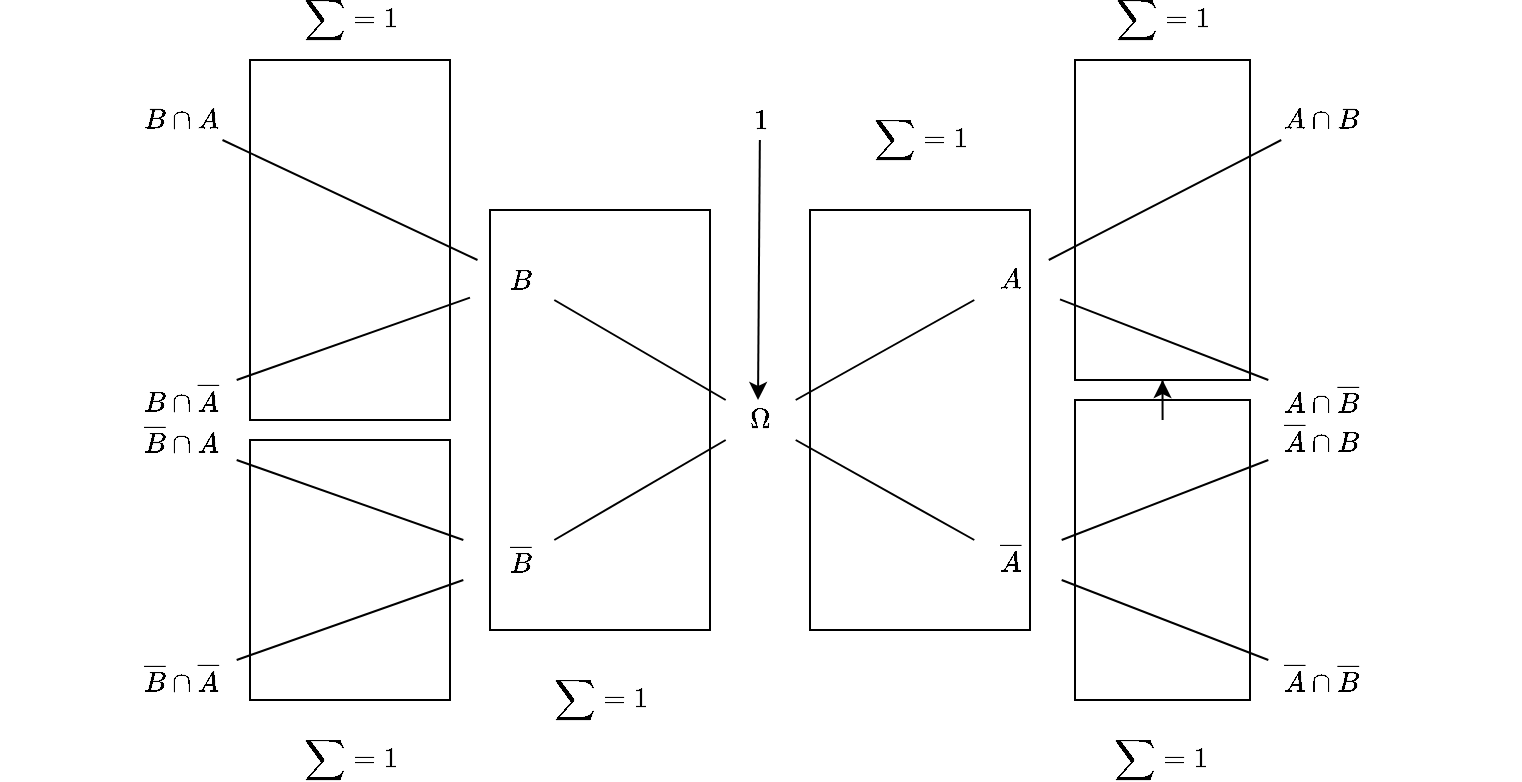 <mxfile version="14.5.1" type="device"><diagram id="26C-0r30iPGCOq72jHB2" name="Page-1"><mxGraphModel dx="1086" dy="776" grid="1" gridSize="10" guides="1" tooltips="1" connect="1" arrows="1" fold="1" page="1" pageScale="1" pageWidth="827" pageHeight="1169" math="1" shadow="0"><root><mxCell id="0"/><mxCell id="1" parent="0"/><mxCell id="dtRXZN8I1QePHF_Sr7WB-2" value="$$\Omega$$" style="text;html=1;align=center;verticalAlign=middle;resizable=0;points=[];autosize=1;" parent="1" vertex="1"><mxGeometry x="360" y="250" width="90" height="20" as="geometry"/></mxCell><mxCell id="dtRXZN8I1QePHF_Sr7WB-3" value="$$A$$" style="text;html=1;align=center;verticalAlign=middle;resizable=0;points=[];autosize=1;" parent="1" vertex="1"><mxGeometry x="505" y="180" width="50" height="20" as="geometry"/></mxCell><mxCell id="dtRXZN8I1QePHF_Sr7WB-4" value="$$\overline{A}$$" style="text;html=1;align=center;verticalAlign=middle;resizable=0;points=[];autosize=1;" parent="1" vertex="1"><mxGeometry x="480" y="320" width="100" height="20" as="geometry"/></mxCell><mxCell id="dtRXZN8I1QePHF_Sr7WB-6" value="" style="endArrow=none;html=1;" parent="1" source="dtRXZN8I1QePHF_Sr7WB-2" target="dtRXZN8I1QePHF_Sr7WB-3" edge="1"><mxGeometry width="50" height="50" relative="1" as="geometry"><mxPoint x="430" y="250" as="sourcePoint"/><mxPoint x="479" y="230" as="targetPoint"/></mxGeometry></mxCell><mxCell id="dtRXZN8I1QePHF_Sr7WB-7" value="" style="endArrow=none;html=1;" parent="1" source="dtRXZN8I1QePHF_Sr7WB-2" target="dtRXZN8I1QePHF_Sr7WB-4" edge="1"><mxGeometry width="50" height="50" relative="1" as="geometry"><mxPoint x="420" y="273" as="sourcePoint"/><mxPoint x="488.6" y="249.48" as="targetPoint"/></mxGeometry></mxCell><mxCell id="dtRXZN8I1QePHF_Sr7WB-8" value="$$A \cap B$$" style="text;html=1;align=center;verticalAlign=middle;resizable=0;points=[];autosize=1;" parent="1" vertex="1"><mxGeometry x="640" y="100" width="90" height="20" as="geometry"/></mxCell><mxCell id="dtRXZN8I1QePHF_Sr7WB-9" value="$$A \cap \overline{B}$$" style="text;html=1;align=center;verticalAlign=middle;resizable=0;points=[];autosize=1;" parent="1" vertex="1"><mxGeometry x="615" y="240" width="140" height="20" as="geometry"/></mxCell><mxCell id="dtRXZN8I1QePHF_Sr7WB-10" value="$$\overline{A} \cap {B}$$" style="text;html=1;align=center;verticalAlign=middle;resizable=0;points=[];autosize=1;" parent="1" vertex="1"><mxGeometry x="610" y="260" width="150" height="20" as="geometry"/></mxCell><mxCell id="dtRXZN8I1QePHF_Sr7WB-11" value="$$\overline{A} \cap \overline{B}$$" style="text;html=1;align=center;verticalAlign=middle;resizable=0;points=[];autosize=1;" parent="1" vertex="1"><mxGeometry x="585" y="380" width="200" height="20" as="geometry"/></mxCell><mxCell id="dtRXZN8I1QePHF_Sr7WB-12" value="" style="endArrow=none;html=1;" parent="1" source="dtRXZN8I1QePHF_Sr7WB-3" target="dtRXZN8I1QePHF_Sr7WB-8" edge="1"><mxGeometry width="50" height="50" relative="1" as="geometry"><mxPoint x="410" y="320" as="sourcePoint"/><mxPoint x="460" y="270" as="targetPoint"/></mxGeometry></mxCell><mxCell id="dtRXZN8I1QePHF_Sr7WB-13" value="" style="endArrow=none;html=1;labelBorderColor=none;labelBackgroundColor=#ffffff;" parent="1" source="dtRXZN8I1QePHF_Sr7WB-3" target="dtRXZN8I1QePHF_Sr7WB-9" edge="1"><mxGeometry width="50" height="50" relative="1" as="geometry"><mxPoint x="410" y="320" as="sourcePoint"/><mxPoint x="460" y="270" as="targetPoint"/></mxGeometry></mxCell><mxCell id="dtRXZN8I1QePHF_Sr7WB-14" value="" style="endArrow=none;html=1;" parent="1" source="dtRXZN8I1QePHF_Sr7WB-10" target="dtRXZN8I1QePHF_Sr7WB-4" edge="1"><mxGeometry width="50" height="50" relative="1" as="geometry"><mxPoint x="565" y="206.452" as="sourcePoint"/><mxPoint x="656.25" y="230" as="targetPoint"/></mxGeometry></mxCell><mxCell id="dtRXZN8I1QePHF_Sr7WB-15" value="" style="endArrow=none;html=1;" parent="1" source="dtRXZN8I1QePHF_Sr7WB-4" target="dtRXZN8I1QePHF_Sr7WB-11" edge="1"><mxGeometry width="50" height="50" relative="1" as="geometry"><mxPoint x="575" y="216.452" as="sourcePoint"/><mxPoint x="666.25" y="240" as="targetPoint"/></mxGeometry></mxCell><mxCell id="dtRXZN8I1QePHF_Sr7WB-19" value="" style="rounded=0;whiteSpace=wrap;html=1;glass=0;fillColor=none;" parent="1" vertex="1"><mxGeometry x="430" y="155" width="110" height="210" as="geometry"/></mxCell><mxCell id="dtRXZN8I1QePHF_Sr7WB-20" value="$$\sum = 1$$" style="text;html=1;align=center;verticalAlign=middle;resizable=0;points=[];autosize=1;" parent="1" vertex="1"><mxGeometry x="440" y="110" width="90" height="20" as="geometry"/></mxCell><mxCell id="dtRXZN8I1QePHF_Sr7WB-21" value="" style="rounded=0;whiteSpace=wrap;html=1;glass=0;fillColor=none;" parent="1" vertex="1"><mxGeometry x="562.5" y="80" width="87.5" height="160" as="geometry"/></mxCell><mxCell id="dtRXZN8I1QePHF_Sr7WB-22" value="" style="rounded=0;whiteSpace=wrap;html=1;glass=0;fillColor=none;" parent="1" vertex="1"><mxGeometry x="562.5" y="250" width="87.5" height="150" as="geometry"/></mxCell><mxCell id="dtRXZN8I1QePHF_Sr7WB-23" style="edgeStyle=orthogonalEdgeStyle;rounded=0;orthogonalLoop=1;jettySize=auto;html=1;exitX=0.5;exitY=1;exitDx=0;exitDy=0;labelBackgroundColor=#ffffff;" parent="1" source="dtRXZN8I1QePHF_Sr7WB-21" target="dtRXZN8I1QePHF_Sr7WB-21" edge="1"><mxGeometry relative="1" as="geometry"/></mxCell><mxCell id="dtRXZN8I1QePHF_Sr7WB-26" value="$$\sum = 1$$" style="text;html=1;align=center;verticalAlign=middle;resizable=0;points=[];autosize=1;" parent="1" vertex="1"><mxGeometry x="561.25" y="50" width="90" height="20" as="geometry"/></mxCell><mxCell id="dtRXZN8I1QePHF_Sr7WB-27" value="$$\sum = 1$$" style="text;html=1;align=center;verticalAlign=middle;resizable=0;points=[];autosize=1;" parent="1" vertex="1"><mxGeometry x="560" y="420" width="90" height="20" as="geometry"/></mxCell><mxCell id="EZCs_Kig5-rXi9g0S8xe-1" value="$$B$$" style="text;html=1;align=center;verticalAlign=middle;resizable=0;points=[];autosize=1;" vertex="1" parent="1"><mxGeometry x="260" y="180" width="50" height="20" as="geometry"/></mxCell><mxCell id="EZCs_Kig5-rXi9g0S8xe-2" value="$$\overline{B}$$" style="text;html=1;align=center;verticalAlign=middle;resizable=0;points=[];autosize=1;" vertex="1" parent="1"><mxGeometry x="230" y="320" width="110" height="20" as="geometry"/></mxCell><mxCell id="EZCs_Kig5-rXi9g0S8xe-3" value="$$1$$" style="text;html=1;align=center;verticalAlign=middle;resizable=0;points=[];autosize=1;" vertex="1" parent="1"><mxGeometry x="380" y="100" width="50" height="20" as="geometry"/></mxCell><mxCell id="EZCs_Kig5-rXi9g0S8xe-4" value="" style="endArrow=classic;html=1;entryX=0.489;entryY=0;entryDx=0;entryDy=0;entryPerimeter=0;" edge="1" parent="1" source="EZCs_Kig5-rXi9g0S8xe-3" target="dtRXZN8I1QePHF_Sr7WB-2"><mxGeometry width="50" height="50" relative="1" as="geometry"><mxPoint x="390" y="420" as="sourcePoint"/><mxPoint x="440" y="370" as="targetPoint"/></mxGeometry></mxCell><mxCell id="EZCs_Kig5-rXi9g0S8xe-5" value="" style="endArrow=none;html=1;" edge="1" parent="1" source="EZCs_Kig5-rXi9g0S8xe-2" target="dtRXZN8I1QePHF_Sr7WB-2"><mxGeometry width="50" height="50" relative="1" as="geometry"><mxPoint x="390" y="420" as="sourcePoint"/><mxPoint x="440" y="370" as="targetPoint"/></mxGeometry></mxCell><mxCell id="EZCs_Kig5-rXi9g0S8xe-6" value="" style="endArrow=none;html=1;" edge="1" parent="1" source="EZCs_Kig5-rXi9g0S8xe-1" target="dtRXZN8I1QePHF_Sr7WB-2"><mxGeometry width="50" height="50" relative="1" as="geometry"><mxPoint x="390" y="420" as="sourcePoint"/><mxPoint x="380" y="330" as="targetPoint"/></mxGeometry></mxCell><mxCell id="EZCs_Kig5-rXi9g0S8xe-10" value="" style="rounded=0;whiteSpace=wrap;html=1;glass=0;fillColor=none;" vertex="1" parent="1"><mxGeometry x="270" y="155" width="110" height="210" as="geometry"/></mxCell><mxCell id="EZCs_Kig5-rXi9g0S8xe-12" value="$$B \cap A$$" style="text;html=1;align=center;verticalAlign=middle;resizable=0;points=[];autosize=1;" vertex="1" parent="1"><mxGeometry x="70" y="100" width="90" height="20" as="geometry"/></mxCell><mxCell id="EZCs_Kig5-rXi9g0S8xe-13" value="$$B \cap \overline A$$" style="text;html=1;align=center;verticalAlign=middle;resizable=0;points=[];autosize=1;" vertex="1" parent="1"><mxGeometry x="45" y="240" width="140" height="20" as="geometry"/></mxCell><mxCell id="EZCs_Kig5-rXi9g0S8xe-14" value="$$\overline B \cap A$$" style="text;html=1;align=center;verticalAlign=middle;resizable=0;points=[];autosize=1;" vertex="1" parent="1"><mxGeometry x="45" y="260" width="140" height="20" as="geometry"/></mxCell><mxCell id="EZCs_Kig5-rXi9g0S8xe-15" value="$$\overline B \cap \overline A$$" style="text;html=1;align=center;verticalAlign=middle;resizable=0;points=[];autosize=1;" vertex="1" parent="1"><mxGeometry x="25" y="380" width="180" height="20" as="geometry"/></mxCell><mxCell id="EZCs_Kig5-rXi9g0S8xe-16" value="" style="endArrow=none;html=1;" edge="1" parent="1" source="EZCs_Kig5-rXi9g0S8xe-12" target="EZCs_Kig5-rXi9g0S8xe-1"><mxGeometry width="50" height="50" relative="1" as="geometry"><mxPoint x="390" y="420" as="sourcePoint"/><mxPoint x="440" y="370" as="targetPoint"/></mxGeometry></mxCell><mxCell id="EZCs_Kig5-rXi9g0S8xe-17" value="" style="endArrow=none;html=1;" edge="1" parent="1" source="EZCs_Kig5-rXi9g0S8xe-13" target="EZCs_Kig5-rXi9g0S8xe-1"><mxGeometry width="50" height="50" relative="1" as="geometry"><mxPoint x="146.25" y="130" as="sourcePoint"/><mxPoint x="273.75" y="190" as="targetPoint"/></mxGeometry></mxCell><mxCell id="EZCs_Kig5-rXi9g0S8xe-18" value="" style="endArrow=none;html=1;" edge="1" parent="1" source="EZCs_Kig5-rXi9g0S8xe-14" target="EZCs_Kig5-rXi9g0S8xe-2"><mxGeometry width="50" height="50" relative="1" as="geometry"><mxPoint x="153.333" y="250" as="sourcePoint"/><mxPoint x="270" y="208.824" as="targetPoint"/></mxGeometry></mxCell><mxCell id="EZCs_Kig5-rXi9g0S8xe-19" value="" style="endArrow=none;html=1;" edge="1" parent="1" source="EZCs_Kig5-rXi9g0S8xe-15" target="EZCs_Kig5-rXi9g0S8xe-2"><mxGeometry width="50" height="50" relative="1" as="geometry"><mxPoint x="163.333" y="260" as="sourcePoint"/><mxPoint x="280" y="218.824" as="targetPoint"/></mxGeometry></mxCell><mxCell id="EZCs_Kig5-rXi9g0S8xe-20" value="$$\sum = 1$$" style="text;html=1;align=center;verticalAlign=middle;resizable=0;points=[];autosize=1;" vertex="1" parent="1"><mxGeometry x="280" y="390" width="90" height="20" as="geometry"/></mxCell><mxCell id="EZCs_Kig5-rXi9g0S8xe-21" value="" style="rounded=0;whiteSpace=wrap;html=1;glass=0;fillColor=none;" vertex="1" parent="1"><mxGeometry x="150" y="80" width="100" height="180" as="geometry"/></mxCell><mxCell id="EZCs_Kig5-rXi9g0S8xe-22" value="$$\sum = 1$$" style="text;html=1;align=center;verticalAlign=middle;resizable=0;points=[];autosize=1;" vertex="1" parent="1"><mxGeometry x="155" y="50" width="90" height="20" as="geometry"/></mxCell><mxCell id="EZCs_Kig5-rXi9g0S8xe-23" value="" style="rounded=0;whiteSpace=wrap;html=1;glass=0;fillColor=none;" vertex="1" parent="1"><mxGeometry x="150" y="270" width="100" height="130" as="geometry"/></mxCell><mxCell id="EZCs_Kig5-rXi9g0S8xe-24" value="$$\sum = 1$$" style="text;html=1;align=center;verticalAlign=middle;resizable=0;points=[];autosize=1;" vertex="1" parent="1"><mxGeometry x="155" y="420" width="90" height="20" as="geometry"/></mxCell></root></mxGraphModel></diagram></mxfile>
